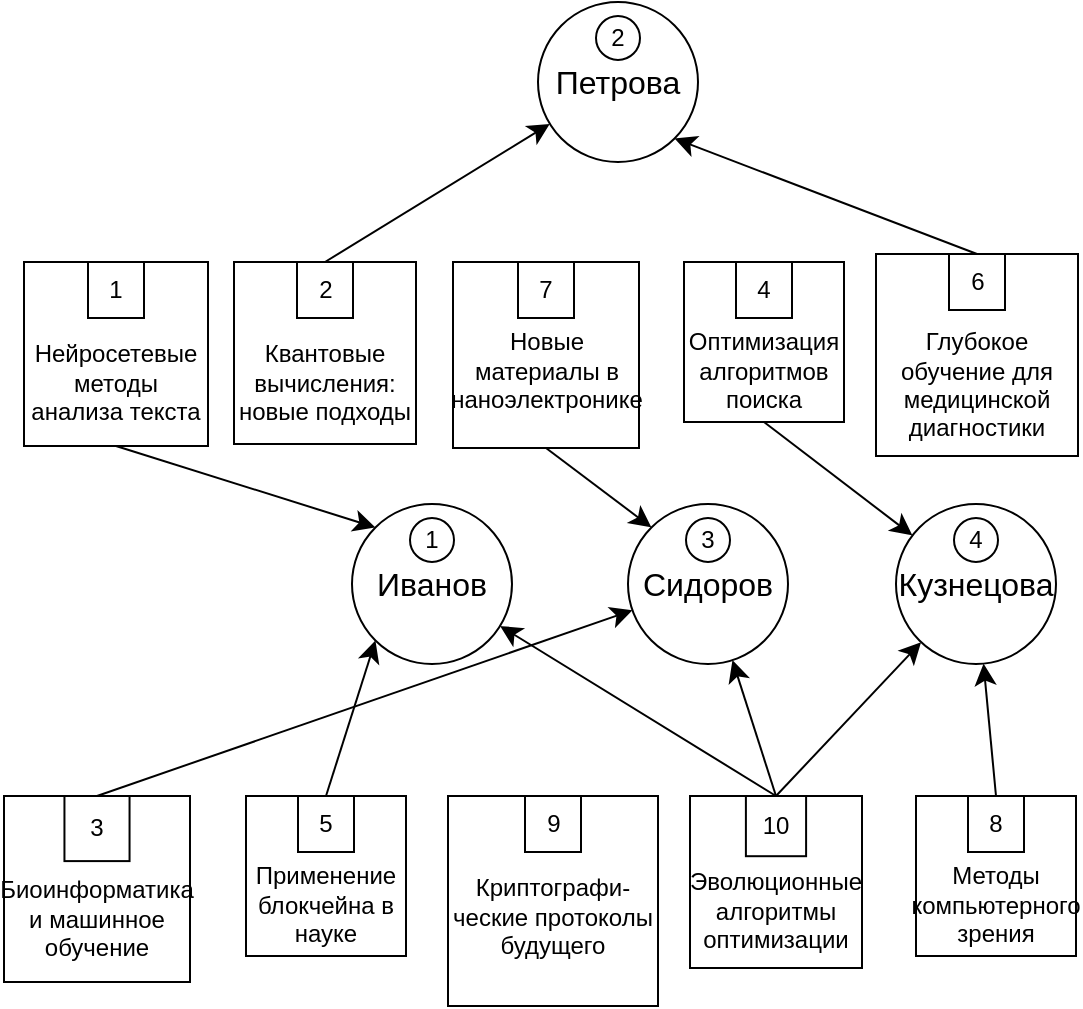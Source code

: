 <mxfile version="26.2.14" pages="3">
  <diagram name="Wrote" id="0EU0CCHNBJAIzUgRniFK">
    <mxGraphModel dx="1251" dy="889" grid="0" gridSize="10" guides="1" tooltips="1" connect="1" arrows="1" fold="1" page="0" pageScale="1" pageWidth="827" pageHeight="1169" math="0" shadow="0">
      <root>
        <mxCell id="0" />
        <mxCell id="1" parent="0" />
        <mxCell id="ZPsQTCp4QK9gF6GEceoo-44" value="" style="group" vertex="1" connectable="0" parent="1">
          <mxGeometry x="417" y="648" width="80" height="80" as="geometry" />
        </mxCell>
        <mxCell id="ZPsQTCp4QK9gF6GEceoo-45" value="&lt;font style=&quot;font-size: 16px;&quot;&gt;Кузнецова&lt;/font&gt;" style="ellipse;whiteSpace=wrap;html=1;aspect=fixed;" vertex="1" parent="ZPsQTCp4QK9gF6GEceoo-44">
          <mxGeometry width="80" height="80" as="geometry" />
        </mxCell>
        <mxCell id="ZPsQTCp4QK9gF6GEceoo-46" value="4" style="ellipse;whiteSpace=wrap;html=1;aspect=fixed;" vertex="1" parent="ZPsQTCp4QK9gF6GEceoo-44">
          <mxGeometry x="29" y="7" width="22" height="22" as="geometry" />
        </mxCell>
        <mxCell id="ZPsQTCp4QK9gF6GEceoo-47" value="" style="group" vertex="1" connectable="0" parent="1">
          <mxGeometry x="283" y="648" width="80" height="80" as="geometry" />
        </mxCell>
        <mxCell id="ZPsQTCp4QK9gF6GEceoo-48" value="&lt;font style=&quot;font-size: 16px;&quot;&gt;Сидоров&lt;/font&gt;" style="ellipse;whiteSpace=wrap;html=1;aspect=fixed;" vertex="1" parent="ZPsQTCp4QK9gF6GEceoo-47">
          <mxGeometry width="80" height="80" as="geometry" />
        </mxCell>
        <mxCell id="ZPsQTCp4QK9gF6GEceoo-49" value="3" style="ellipse;whiteSpace=wrap;html=1;aspect=fixed;" vertex="1" parent="ZPsQTCp4QK9gF6GEceoo-47">
          <mxGeometry x="29" y="7" width="22" height="22" as="geometry" />
        </mxCell>
        <mxCell id="ZPsQTCp4QK9gF6GEceoo-50" value="" style="group" vertex="1" connectable="0" parent="1">
          <mxGeometry x="238" y="397" width="80" height="80" as="geometry" />
        </mxCell>
        <mxCell id="ZPsQTCp4QK9gF6GEceoo-51" value="&lt;font style=&quot;font-size: 16px;&quot;&gt;Петрова&lt;/font&gt;" style="ellipse;whiteSpace=wrap;html=1;aspect=fixed;" vertex="1" parent="ZPsQTCp4QK9gF6GEceoo-50">
          <mxGeometry width="80" height="80" as="geometry" />
        </mxCell>
        <mxCell id="ZPsQTCp4QK9gF6GEceoo-52" value="2" style="ellipse;whiteSpace=wrap;html=1;aspect=fixed;" vertex="1" parent="ZPsQTCp4QK9gF6GEceoo-50">
          <mxGeometry x="29" y="7" width="22" height="22" as="geometry" />
        </mxCell>
        <mxCell id="ZPsQTCp4QK9gF6GEceoo-53" value="" style="group" vertex="1" connectable="0" parent="1">
          <mxGeometry x="145" y="648" width="80" height="80" as="geometry" />
        </mxCell>
        <mxCell id="ZPsQTCp4QK9gF6GEceoo-54" value="&lt;font style=&quot;font-size: 16px;&quot;&gt;Иванов&lt;/font&gt;" style="ellipse;whiteSpace=wrap;html=1;aspect=fixed;" vertex="1" parent="ZPsQTCp4QK9gF6GEceoo-53">
          <mxGeometry width="80" height="80" as="geometry" />
        </mxCell>
        <mxCell id="ZPsQTCp4QK9gF6GEceoo-55" value="1" style="ellipse;whiteSpace=wrap;html=1;aspect=fixed;" vertex="1" parent="ZPsQTCp4QK9gF6GEceoo-53">
          <mxGeometry x="29" y="7" width="22" height="22" as="geometry" />
        </mxCell>
        <mxCell id="0DGwj00J3CWQ7OlcZVlT-1" value="" style="group" vertex="1" connectable="0" parent="1">
          <mxGeometry x="314" y="794" width="86" height="87" as="geometry" />
        </mxCell>
        <mxCell id="0DGwj00J3CWQ7OlcZVlT-2" value="&lt;br&gt;&lt;br&gt;Эволюционные алгоритмы оптимизации" style="whiteSpace=wrap;html=1;aspect=fixed;" vertex="1" parent="0DGwj00J3CWQ7OlcZVlT-1">
          <mxGeometry width="86" height="86" as="geometry" />
        </mxCell>
        <mxCell id="0DGwj00J3CWQ7OlcZVlT-3" value="10" style="whiteSpace=wrap;html=1;aspect=fixed;" vertex="1" parent="0DGwj00J3CWQ7OlcZVlT-1">
          <mxGeometry x="27.95" width="30.1" height="30.1" as="geometry" />
        </mxCell>
        <mxCell id="0DGwj00J3CWQ7OlcZVlT-4" value="" style="group" vertex="1" connectable="0" parent="1">
          <mxGeometry x="218" y="794" width="80" height="105" as="geometry" />
        </mxCell>
        <mxCell id="0DGwj00J3CWQ7OlcZVlT-5" value="&lt;br&gt;Криптографи-ческие протоколы будущего" style="whiteSpace=wrap;html=1;aspect=fixed;" vertex="1" parent="0DGwj00J3CWQ7OlcZVlT-4">
          <mxGeometry x="-25" width="105" height="105" as="geometry" />
        </mxCell>
        <mxCell id="0DGwj00J3CWQ7OlcZVlT-6" value="9" style="whiteSpace=wrap;html=1;aspect=fixed;" vertex="1" parent="0DGwj00J3CWQ7OlcZVlT-4">
          <mxGeometry x="13.5" width="28" height="28" as="geometry" />
        </mxCell>
        <mxCell id="0DGwj00J3CWQ7OlcZVlT-7" value="" style="group" vertex="1" connectable="0" parent="1">
          <mxGeometry x="195.5" y="527" width="93" height="93" as="geometry" />
        </mxCell>
        <mxCell id="0DGwj00J3CWQ7OlcZVlT-8" value="&lt;br&gt;Новые материалы в наноэлектронике" style="whiteSpace=wrap;html=1;aspect=fixed;" vertex="1" parent="0DGwj00J3CWQ7OlcZVlT-7">
          <mxGeometry width="93" height="93" as="geometry" />
        </mxCell>
        <mxCell id="0DGwj00J3CWQ7OlcZVlT-9" value="7" style="whiteSpace=wrap;html=1;aspect=fixed;" vertex="1" parent="0DGwj00J3CWQ7OlcZVlT-7">
          <mxGeometry x="32.5" width="28" height="28" as="geometry" />
        </mxCell>
        <mxCell id="0DGwj00J3CWQ7OlcZVlT-10" value="" style="group" vertex="1" connectable="0" parent="1">
          <mxGeometry x="428" y="523" width="80" height="101" as="geometry" />
        </mxCell>
        <mxCell id="0DGwj00J3CWQ7OlcZVlT-11" value="&lt;br&gt;&lt;br&gt;Глубокое обучение для медицинской диагностики" style="whiteSpace=wrap;html=1;aspect=fixed;" vertex="1" parent="0DGwj00J3CWQ7OlcZVlT-10">
          <mxGeometry x="-21" width="101" height="101" as="geometry" />
        </mxCell>
        <mxCell id="0DGwj00J3CWQ7OlcZVlT-12" value="6" style="whiteSpace=wrap;html=1;aspect=fixed;" vertex="1" parent="0DGwj00J3CWQ7OlcZVlT-10">
          <mxGeometry x="15.5" width="28" height="28" as="geometry" />
        </mxCell>
        <mxCell id="0DGwj00J3CWQ7OlcZVlT-13" value="" style="group" vertex="1" connectable="0" parent="1">
          <mxGeometry x="92" y="794" width="80" height="80" as="geometry" />
        </mxCell>
        <mxCell id="0DGwj00J3CWQ7OlcZVlT-14" value="&lt;br&gt;&lt;br&gt;Применение блокчейна в науке" style="whiteSpace=wrap;html=1;aspect=fixed;" vertex="1" parent="0DGwj00J3CWQ7OlcZVlT-13">
          <mxGeometry width="80" height="80" as="geometry" />
        </mxCell>
        <mxCell id="0DGwj00J3CWQ7OlcZVlT-15" value="5" style="whiteSpace=wrap;html=1;aspect=fixed;" vertex="1" parent="0DGwj00J3CWQ7OlcZVlT-13">
          <mxGeometry x="26" width="28" height="28" as="geometry" />
        </mxCell>
        <mxCell id="0DGwj00J3CWQ7OlcZVlT-16" value="" style="group" vertex="1" connectable="0" parent="1">
          <mxGeometry x="311" y="527" width="80" height="80" as="geometry" />
        </mxCell>
        <mxCell id="0DGwj00J3CWQ7OlcZVlT-17" value="&lt;br&gt;&lt;br&gt;Оптимизация алгоритмов поиска" style="whiteSpace=wrap;html=1;aspect=fixed;" vertex="1" parent="0DGwj00J3CWQ7OlcZVlT-16">
          <mxGeometry width="80" height="80" as="geometry" />
        </mxCell>
        <mxCell id="0DGwj00J3CWQ7OlcZVlT-18" value="4" style="whiteSpace=wrap;html=1;aspect=fixed;" vertex="1" parent="0DGwj00J3CWQ7OlcZVlT-16">
          <mxGeometry x="26" width="28" height="28" as="geometry" />
        </mxCell>
        <mxCell id="0DGwj00J3CWQ7OlcZVlT-19" value="" style="group" vertex="1" connectable="0" parent="1">
          <mxGeometry x="-29" y="794" width="95" height="93" as="geometry" />
        </mxCell>
        <mxCell id="0DGwj00J3CWQ7OlcZVlT-20" value="&lt;br&gt;&lt;br&gt;Биоинформатика и машинное обучение" style="whiteSpace=wrap;html=1;aspect=fixed;" vertex="1" parent="0DGwj00J3CWQ7OlcZVlT-19">
          <mxGeometry width="93" height="93" as="geometry" />
        </mxCell>
        <mxCell id="0DGwj00J3CWQ7OlcZVlT-21" value="3" style="whiteSpace=wrap;html=1;aspect=fixed;" vertex="1" parent="0DGwj00J3CWQ7OlcZVlT-19">
          <mxGeometry x="30.225" width="32.55" height="32.55" as="geometry" />
        </mxCell>
        <mxCell id="0DGwj00J3CWQ7OlcZVlT-22" value="" style="group" vertex="1" connectable="0" parent="1">
          <mxGeometry x="97" y="527" width="80" height="91" as="geometry" />
        </mxCell>
        <mxCell id="0DGwj00J3CWQ7OlcZVlT-23" value="" style="group" vertex="1" connectable="0" parent="0DGwj00J3CWQ7OlcZVlT-22">
          <mxGeometry x="-11" width="91" height="91" as="geometry" />
        </mxCell>
        <mxCell id="0DGwj00J3CWQ7OlcZVlT-24" value="&lt;br&gt;&lt;br&gt;Квантовые вычисления: новые подходы" style="whiteSpace=wrap;html=1;aspect=fixed;" vertex="1" parent="0DGwj00J3CWQ7OlcZVlT-23">
          <mxGeometry width="91" height="91" as="geometry" />
        </mxCell>
        <mxCell id="0DGwj00J3CWQ7OlcZVlT-25" value="2" style="whiteSpace=wrap;html=1;aspect=fixed;" vertex="1" parent="0DGwj00J3CWQ7OlcZVlT-23">
          <mxGeometry x="31.5" width="28" height="28" as="geometry" />
        </mxCell>
        <mxCell id="0DGwj00J3CWQ7OlcZVlT-26" value="" style="group" vertex="1" connectable="0" parent="1">
          <mxGeometry x="-7" y="527" width="80" height="92" as="geometry" />
        </mxCell>
        <mxCell id="0DGwj00J3CWQ7OlcZVlT-27" value="&lt;br&gt;&lt;br&gt;Нейросетевые методы анализа текста" style="whiteSpace=wrap;html=1;aspect=fixed;" vertex="1" parent="0DGwj00J3CWQ7OlcZVlT-26">
          <mxGeometry x="-12" width="92" height="92" as="geometry" />
        </mxCell>
        <mxCell id="0DGwj00J3CWQ7OlcZVlT-28" value="1" style="whiteSpace=wrap;html=1;aspect=fixed;" vertex="1" parent="0DGwj00J3CWQ7OlcZVlT-26">
          <mxGeometry x="20" width="28" height="28" as="geometry" />
        </mxCell>
        <mxCell id="0DGwj00J3CWQ7OlcZVlT-29" value="" style="group" vertex="1" connectable="0" parent="1">
          <mxGeometry x="427" y="794" width="80" height="80" as="geometry" />
        </mxCell>
        <mxCell id="0DGwj00J3CWQ7OlcZVlT-30" value="&lt;br&gt;&lt;br&gt;Методы компьютерного зрения" style="whiteSpace=wrap;html=1;aspect=fixed;" vertex="1" parent="0DGwj00J3CWQ7OlcZVlT-29">
          <mxGeometry width="80" height="80" as="geometry" />
        </mxCell>
        <mxCell id="0DGwj00J3CWQ7OlcZVlT-31" value="8" style="whiteSpace=wrap;html=1;aspect=fixed;" vertex="1" parent="0DGwj00J3CWQ7OlcZVlT-29">
          <mxGeometry x="26" width="28" height="28" as="geometry" />
        </mxCell>
        <mxCell id="0DGwj00J3CWQ7OlcZVlT-32" style="edgeStyle=none;curved=1;rounded=0;orthogonalLoop=1;jettySize=auto;html=1;exitX=0.5;exitY=1;exitDx=0;exitDy=0;entryX=0;entryY=0;entryDx=0;entryDy=0;fontSize=12;startSize=8;endSize=8;" edge="1" parent="1" source="0DGwj00J3CWQ7OlcZVlT-27" target="ZPsQTCp4QK9gF6GEceoo-54">
          <mxGeometry relative="1" as="geometry" />
        </mxCell>
        <mxCell id="0DGwj00J3CWQ7OlcZVlT-33" style="edgeStyle=none;curved=1;rounded=0;orthogonalLoop=1;jettySize=auto;html=1;exitX=0.5;exitY=0;exitDx=0;exitDy=0;entryX=0;entryY=1;entryDx=0;entryDy=0;fontSize=12;startSize=8;endSize=8;" edge="1" parent="1" source="0DGwj00J3CWQ7OlcZVlT-15" target="ZPsQTCp4QK9gF6GEceoo-54">
          <mxGeometry relative="1" as="geometry" />
        </mxCell>
        <mxCell id="0DGwj00J3CWQ7OlcZVlT-34" style="edgeStyle=none;curved=1;rounded=0;orthogonalLoop=1;jettySize=auto;html=1;exitX=0.5;exitY=0;exitDx=0;exitDy=0;fontSize=12;startSize=8;endSize=8;" edge="1" parent="1" source="0DGwj00J3CWQ7OlcZVlT-3" target="ZPsQTCp4QK9gF6GEceoo-54">
          <mxGeometry relative="1" as="geometry" />
        </mxCell>
        <mxCell id="0DGwj00J3CWQ7OlcZVlT-35" style="edgeStyle=none;curved=1;rounded=0;orthogonalLoop=1;jettySize=auto;html=1;exitX=0.5;exitY=0;exitDx=0;exitDy=0;fontSize=12;startSize=8;endSize=8;" edge="1" parent="1" source="0DGwj00J3CWQ7OlcZVlT-25" target="ZPsQTCp4QK9gF6GEceoo-51">
          <mxGeometry relative="1" as="geometry" />
        </mxCell>
        <mxCell id="0DGwj00J3CWQ7OlcZVlT-36" style="edgeStyle=none;curved=1;rounded=0;orthogonalLoop=1;jettySize=auto;html=1;exitX=0.5;exitY=0;exitDx=0;exitDy=0;entryX=1;entryY=1;entryDx=0;entryDy=0;fontSize=12;startSize=8;endSize=8;" edge="1" parent="1" source="0DGwj00J3CWQ7OlcZVlT-12" target="ZPsQTCp4QK9gF6GEceoo-51">
          <mxGeometry relative="1" as="geometry" />
        </mxCell>
        <mxCell id="0DGwj00J3CWQ7OlcZVlT-38" style="edgeStyle=none;curved=1;rounded=0;orthogonalLoop=1;jettySize=auto;html=1;exitX=0.5;exitY=0;exitDx=0;exitDy=0;fontSize=12;startSize=8;endSize=8;" edge="1" parent="1" source="0DGwj00J3CWQ7OlcZVlT-21" target="ZPsQTCp4QK9gF6GEceoo-48">
          <mxGeometry relative="1" as="geometry" />
        </mxCell>
        <mxCell id="0DGwj00J3CWQ7OlcZVlT-39" style="edgeStyle=none;curved=1;rounded=0;orthogonalLoop=1;jettySize=auto;html=1;exitX=0.5;exitY=0;exitDx=0;exitDy=0;fontSize=12;startSize=8;endSize=8;" edge="1" parent="1" source="0DGwj00J3CWQ7OlcZVlT-3" target="ZPsQTCp4QK9gF6GEceoo-48">
          <mxGeometry relative="1" as="geometry" />
        </mxCell>
        <mxCell id="0DGwj00J3CWQ7OlcZVlT-40" style="edgeStyle=none;curved=1;rounded=0;orthogonalLoop=1;jettySize=auto;html=1;exitX=0.5;exitY=1;exitDx=0;exitDy=0;entryX=0;entryY=0;entryDx=0;entryDy=0;fontSize=12;startSize=8;endSize=8;" edge="1" parent="1" source="0DGwj00J3CWQ7OlcZVlT-8" target="ZPsQTCp4QK9gF6GEceoo-48">
          <mxGeometry relative="1" as="geometry" />
        </mxCell>
        <mxCell id="0DGwj00J3CWQ7OlcZVlT-41" style="edgeStyle=none;curved=1;rounded=0;orthogonalLoop=1;jettySize=auto;html=1;exitX=0.5;exitY=1;exitDx=0;exitDy=0;fontSize=12;startSize=8;endSize=8;" edge="1" parent="1" source="0DGwj00J3CWQ7OlcZVlT-17" target="ZPsQTCp4QK9gF6GEceoo-45">
          <mxGeometry relative="1" as="geometry" />
        </mxCell>
        <mxCell id="0DGwj00J3CWQ7OlcZVlT-42" style="edgeStyle=none;curved=1;rounded=0;orthogonalLoop=1;jettySize=auto;html=1;exitX=0.5;exitY=0;exitDx=0;exitDy=0;fontSize=12;startSize=8;endSize=8;" edge="1" parent="1" source="0DGwj00J3CWQ7OlcZVlT-3" target="ZPsQTCp4QK9gF6GEceoo-45">
          <mxGeometry relative="1" as="geometry" />
        </mxCell>
        <mxCell id="0DGwj00J3CWQ7OlcZVlT-43" style="edgeStyle=none;curved=1;rounded=0;orthogonalLoop=1;jettySize=auto;html=1;exitX=0.5;exitY=0;exitDx=0;exitDy=0;fontSize=12;startSize=8;endSize=8;" edge="1" parent="1" source="0DGwj00J3CWQ7OlcZVlT-31" target="ZPsQTCp4QK9gF6GEceoo-45">
          <mxGeometry relative="1" as="geometry" />
        </mxCell>
      </root>
    </mxGraphModel>
  </diagram>
  <diagram id="g6es7PysYgPFAmSFlAnQ" name="Cited">
    <mxGraphModel dx="1101" dy="332" grid="0" gridSize="10" guides="1" tooltips="1" connect="1" arrows="1" fold="1" page="0" pageScale="1" pageWidth="827" pageHeight="1169" math="0" shadow="0">
      <root>
        <mxCell id="0" />
        <mxCell id="1" parent="0" />
        <mxCell id="t34tyn_oLyec4FHEMxcv-1" value="" style="group" vertex="1" connectable="0" parent="1">
          <mxGeometry x="128" y="996" width="86" height="87" as="geometry" />
        </mxCell>
        <mxCell id="t34tyn_oLyec4FHEMxcv-2" value="&lt;br&gt;&lt;br&gt;Эволюционные алгоритмы оптимизации" style="whiteSpace=wrap;html=1;aspect=fixed;" vertex="1" parent="t34tyn_oLyec4FHEMxcv-1">
          <mxGeometry width="86" height="86" as="geometry" />
        </mxCell>
        <mxCell id="t34tyn_oLyec4FHEMxcv-3" value="10" style="whiteSpace=wrap;html=1;aspect=fixed;" vertex="1" parent="t34tyn_oLyec4FHEMxcv-1">
          <mxGeometry x="27.95" width="30.1" height="30.1" as="geometry" />
        </mxCell>
        <mxCell id="t34tyn_oLyec4FHEMxcv-4" value="" style="group" vertex="1" connectable="0" parent="1">
          <mxGeometry x="234" y="767" width="80" height="105" as="geometry" />
        </mxCell>
        <mxCell id="t34tyn_oLyec4FHEMxcv-5" value="&lt;br&gt;Криптографи-ческие протоколы будущего" style="whiteSpace=wrap;html=1;aspect=fixed;" vertex="1" parent="t34tyn_oLyec4FHEMxcv-4">
          <mxGeometry x="-25" width="105" height="105" as="geometry" />
        </mxCell>
        <mxCell id="t34tyn_oLyec4FHEMxcv-6" value="9" style="whiteSpace=wrap;html=1;aspect=fixed;" vertex="1" parent="t34tyn_oLyec4FHEMxcv-4">
          <mxGeometry x="13.5" width="28" height="28" as="geometry" />
        </mxCell>
        <mxCell id="t34tyn_oLyec4FHEMxcv-7" value="" style="group" vertex="1" connectable="0" parent="1">
          <mxGeometry x="231" y="996" width="93" height="93" as="geometry" />
        </mxCell>
        <mxCell id="t34tyn_oLyec4FHEMxcv-8" value="&lt;br&gt;Новые материалы в наноэлектронике" style="whiteSpace=wrap;html=1;aspect=fixed;" vertex="1" parent="t34tyn_oLyec4FHEMxcv-7">
          <mxGeometry width="93" height="93" as="geometry" />
        </mxCell>
        <mxCell id="t34tyn_oLyec4FHEMxcv-9" value="7" style="whiteSpace=wrap;html=1;aspect=fixed;" vertex="1" parent="t34tyn_oLyec4FHEMxcv-7">
          <mxGeometry x="32.5" width="28" height="28" as="geometry" />
        </mxCell>
        <mxCell id="t34tyn_oLyec4FHEMxcv-10" value="" style="group" vertex="1" connectable="0" parent="1">
          <mxGeometry x="-120" y="762" width="80" height="101" as="geometry" />
        </mxCell>
        <mxCell id="t34tyn_oLyec4FHEMxcv-11" value="&lt;br&gt;&lt;br&gt;Глубокое обучение для медицинской диагностики" style="whiteSpace=wrap;html=1;aspect=fixed;" vertex="1" parent="t34tyn_oLyec4FHEMxcv-10">
          <mxGeometry x="-21" width="101" height="101" as="geometry" />
        </mxCell>
        <mxCell id="t34tyn_oLyec4FHEMxcv-12" value="6" style="whiteSpace=wrap;html=1;aspect=fixed;" vertex="1" parent="t34tyn_oLyec4FHEMxcv-10">
          <mxGeometry x="15.5" width="28" height="28" as="geometry" />
        </mxCell>
        <mxCell id="t34tyn_oLyec4FHEMxcv-13" value="" style="group" vertex="1" connectable="0" parent="1">
          <mxGeometry x="348" y="996" width="80" height="80" as="geometry" />
        </mxCell>
        <mxCell id="t34tyn_oLyec4FHEMxcv-14" value="&lt;br&gt;&lt;br&gt;Применение блокчейна в науке" style="whiteSpace=wrap;html=1;aspect=fixed;" vertex="1" parent="t34tyn_oLyec4FHEMxcv-13">
          <mxGeometry width="80" height="80" as="geometry" />
        </mxCell>
        <mxCell id="t34tyn_oLyec4FHEMxcv-15" value="5" style="whiteSpace=wrap;html=1;aspect=fixed;" vertex="1" parent="t34tyn_oLyec4FHEMxcv-13">
          <mxGeometry x="26" width="28" height="28" as="geometry" />
        </mxCell>
        <mxCell id="t34tyn_oLyec4FHEMxcv-16" value="" style="group" vertex="1" connectable="0" parent="1">
          <mxGeometry x="328" y="767" width="80" height="80" as="geometry" />
        </mxCell>
        <mxCell id="t34tyn_oLyec4FHEMxcv-17" value="&lt;br&gt;&lt;br&gt;Оптимизация алгоритмов поиска" style="whiteSpace=wrap;html=1;aspect=fixed;" vertex="1" parent="t34tyn_oLyec4FHEMxcv-16">
          <mxGeometry width="80" height="80" as="geometry" />
        </mxCell>
        <mxCell id="t34tyn_oLyec4FHEMxcv-18" value="4" style="whiteSpace=wrap;html=1;aspect=fixed;" vertex="1" parent="t34tyn_oLyec4FHEMxcv-16">
          <mxGeometry x="26" width="28" height="28" as="geometry" />
        </mxCell>
        <mxCell id="t34tyn_oLyec4FHEMxcv-19" value="" style="group" vertex="1" connectable="0" parent="1">
          <mxGeometry x="-11" y="993" width="95" height="93" as="geometry" />
        </mxCell>
        <mxCell id="t34tyn_oLyec4FHEMxcv-20" value="&lt;br&gt;&lt;br&gt;Биоинформатика и машинное обучение" style="whiteSpace=wrap;html=1;aspect=fixed;" vertex="1" parent="t34tyn_oLyec4FHEMxcv-19">
          <mxGeometry width="93" height="93" as="geometry" />
        </mxCell>
        <mxCell id="t34tyn_oLyec4FHEMxcv-21" value="3" style="whiteSpace=wrap;html=1;aspect=fixed;" vertex="1" parent="t34tyn_oLyec4FHEMxcv-19">
          <mxGeometry x="30.225" width="32.55" height="32.55" as="geometry" />
        </mxCell>
        <mxCell id="t34tyn_oLyec4FHEMxcv-22" value="" style="group" vertex="1" connectable="0" parent="1">
          <mxGeometry x="114" y="767" width="80" height="91" as="geometry" />
        </mxCell>
        <mxCell id="t34tyn_oLyec4FHEMxcv-31" value="" style="group" vertex="1" connectable="0" parent="t34tyn_oLyec4FHEMxcv-22">
          <mxGeometry x="-11" width="91" height="91" as="geometry" />
        </mxCell>
        <mxCell id="t34tyn_oLyec4FHEMxcv-23" value="&lt;br&gt;&lt;br&gt;Квантовые вычисления: новые подходы" style="whiteSpace=wrap;html=1;aspect=fixed;" vertex="1" parent="t34tyn_oLyec4FHEMxcv-31">
          <mxGeometry width="91" height="91" as="geometry" />
        </mxCell>
        <mxCell id="t34tyn_oLyec4FHEMxcv-24" value="2" style="whiteSpace=wrap;html=1;aspect=fixed;" vertex="1" parent="t34tyn_oLyec4FHEMxcv-31">
          <mxGeometry x="31.5" width="28" height="28" as="geometry" />
        </mxCell>
        <mxCell id="t34tyn_oLyec4FHEMxcv-25" value="" style="group" vertex="1" connectable="0" parent="1">
          <mxGeometry x="10" y="767" width="80" height="92" as="geometry" />
        </mxCell>
        <mxCell id="t34tyn_oLyec4FHEMxcv-26" value="&lt;br&gt;&lt;br&gt;Нейросетевые методы анализа текста" style="whiteSpace=wrap;html=1;aspect=fixed;" vertex="1" parent="t34tyn_oLyec4FHEMxcv-25">
          <mxGeometry x="-12" width="92" height="92" as="geometry" />
        </mxCell>
        <mxCell id="t34tyn_oLyec4FHEMxcv-27" value="1" style="whiteSpace=wrap;html=1;aspect=fixed;" vertex="1" parent="t34tyn_oLyec4FHEMxcv-25">
          <mxGeometry x="20" width="28" height="28" as="geometry" />
        </mxCell>
        <mxCell id="t34tyn_oLyec4FHEMxcv-28" value="" style="group" vertex="1" connectable="0" parent="1">
          <mxGeometry x="-135" y="996" width="80" height="80" as="geometry" />
        </mxCell>
        <mxCell id="t34tyn_oLyec4FHEMxcv-29" value="&lt;br&gt;&lt;br&gt;Методы компьютерного зрения" style="whiteSpace=wrap;html=1;aspect=fixed;" vertex="1" parent="t34tyn_oLyec4FHEMxcv-28">
          <mxGeometry width="80" height="80" as="geometry" />
        </mxCell>
        <mxCell id="t34tyn_oLyec4FHEMxcv-30" value="8" style="whiteSpace=wrap;html=1;aspect=fixed;" vertex="1" parent="t34tyn_oLyec4FHEMxcv-28">
          <mxGeometry x="26" width="28" height="28" as="geometry" />
        </mxCell>
        <mxCell id="IHGlk7Rpn_GSo8gygJQb-1" style="edgeStyle=none;curved=1;rounded=0;orthogonalLoop=1;jettySize=auto;html=1;exitX=0.5;exitY=1;exitDx=0;exitDy=0;fontSize=12;startSize=8;endSize=8;" edge="1" parent="1" source="t34tyn_oLyec4FHEMxcv-26" target="t34tyn_oLyec4FHEMxcv-21">
          <mxGeometry relative="1" as="geometry" />
        </mxCell>
        <mxCell id="IHGlk7Rpn_GSo8gygJQb-2" style="edgeStyle=none;curved=1;rounded=0;orthogonalLoop=1;jettySize=auto;html=1;exitX=0.5;exitY=1;exitDx=0;exitDy=0;entryX=0.5;entryY=0;entryDx=0;entryDy=0;fontSize=12;startSize=8;endSize=8;" edge="1" parent="1" source="t34tyn_oLyec4FHEMxcv-26" target="t34tyn_oLyec4FHEMxcv-9">
          <mxGeometry relative="1" as="geometry" />
        </mxCell>
        <mxCell id="IHGlk7Rpn_GSo8gygJQb-3" style="edgeStyle=none;curved=1;rounded=0;orthogonalLoop=1;jettySize=auto;html=1;exitX=0.5;exitY=1;exitDx=0;exitDy=0;entryX=0.5;entryY=0;entryDx=0;entryDy=0;fontSize=12;startSize=8;endSize=8;" edge="1" parent="1" source="t34tyn_oLyec4FHEMxcv-23" target="t34tyn_oLyec4FHEMxcv-3">
          <mxGeometry relative="1" as="geometry" />
        </mxCell>
        <mxCell id="IHGlk7Rpn_GSo8gygJQb-5" style="edgeStyle=none;curved=1;rounded=0;orthogonalLoop=1;jettySize=auto;html=1;exitX=1;exitY=0.5;exitDx=0;exitDy=0;fontSize=12;startSize=8;endSize=8;" edge="1" parent="1" source="t34tyn_oLyec4FHEMxcv-20" target="t34tyn_oLyec4FHEMxcv-2">
          <mxGeometry relative="1" as="geometry" />
        </mxCell>
        <mxCell id="IHGlk7Rpn_GSo8gygJQb-6" style="edgeStyle=none;curved=1;rounded=0;orthogonalLoop=1;jettySize=auto;html=1;exitX=0.5;exitY=0;exitDx=0;exitDy=0;entryX=0.75;entryY=1;entryDx=0;entryDy=0;fontSize=12;startSize=8;endSize=8;" edge="1" parent="1" source="t34tyn_oLyec4FHEMxcv-15" target="t34tyn_oLyec4FHEMxcv-26">
          <mxGeometry relative="1" as="geometry" />
        </mxCell>
        <mxCell id="IHGlk7Rpn_GSo8gygJQb-7" style="edgeStyle=none;curved=1;rounded=0;orthogonalLoop=1;jettySize=auto;html=1;exitX=0.5;exitY=0;exitDx=0;exitDy=0;entryX=0.5;entryY=1;entryDx=0;entryDy=0;fontSize=12;startSize=8;endSize=8;" edge="1" parent="1" source="t34tyn_oLyec4FHEMxcv-15" target="t34tyn_oLyec4FHEMxcv-17">
          <mxGeometry relative="1" as="geometry" />
        </mxCell>
        <mxCell id="IHGlk7Rpn_GSo8gygJQb-8" style="edgeStyle=none;curved=1;rounded=0;orthogonalLoop=1;jettySize=auto;html=1;exitX=1;exitY=0.5;exitDx=0;exitDy=0;entryX=0;entryY=0.5;entryDx=0;entryDy=0;fontSize=12;startSize=8;endSize=8;" edge="1" parent="1" source="t34tyn_oLyec4FHEMxcv-11" target="t34tyn_oLyec4FHEMxcv-26">
          <mxGeometry relative="1" as="geometry" />
        </mxCell>
        <mxCell id="IHGlk7Rpn_GSo8gygJQb-9" style="edgeStyle=none;curved=1;rounded=0;orthogonalLoop=1;jettySize=auto;html=1;exitX=0.5;exitY=1;exitDx=0;exitDy=0;fontSize=12;startSize=8;endSize=8;" edge="1" parent="1" source="t34tyn_oLyec4FHEMxcv-11" target="t34tyn_oLyec4FHEMxcv-20">
          <mxGeometry relative="1" as="geometry" />
        </mxCell>
        <mxCell id="IHGlk7Rpn_GSo8gygJQb-10" style="edgeStyle=none;curved=1;rounded=0;orthogonalLoop=1;jettySize=auto;html=1;exitX=0.5;exitY=0;exitDx=0;exitDy=0;entryX=0.75;entryY=1;entryDx=0;entryDy=0;fontSize=12;startSize=8;endSize=8;" edge="1" parent="1" source="t34tyn_oLyec4FHEMxcv-3" target="t34tyn_oLyec4FHEMxcv-11">
          <mxGeometry relative="1" as="geometry" />
        </mxCell>
      </root>
    </mxGraphModel>
  </diagram>
  <diagram id="78ewIw7SUR-XCS5PGZRF" name="RelatedTo">
    <mxGraphModel dx="1681" dy="222" grid="0" gridSize="10" guides="1" tooltips="1" connect="1" arrows="1" fold="1" page="0" pageScale="1" pageWidth="827" pageHeight="1169" math="0" shadow="0">
      <root>
        <mxCell id="0" />
        <mxCell id="1" parent="0" />
        <mxCell id="Q3QrQvxMctvvHFz16pfz-1" value="" style="group" parent="1" vertex="1" connectable="0">
          <mxGeometry x="298" y="921" width="120" height="80" as="geometry" />
        </mxCell>
        <mxCell id="Q3QrQvxMctvvHFz16pfz-2" value="&lt;br&gt;Медицинская информатика" style="shape=hexagon;perimeter=hexagonPerimeter2;whiteSpace=wrap;html=1;fixedSize=1;" parent="Q3QrQvxMctvvHFz16pfz-1" vertex="1">
          <mxGeometry width="120" height="80" as="geometry" />
        </mxCell>
        <mxCell id="Q3QrQvxMctvvHFz16pfz-3" value="10" style="ellipse;whiteSpace=wrap;html=1;aspect=fixed;" parent="Q3QrQvxMctvvHFz16pfz-1" vertex="1">
          <mxGeometry x="43" width="34" height="34" as="geometry" />
        </mxCell>
        <mxCell id="Q3QrQvxMctvvHFz16pfz-4" value="" style="group" parent="1" vertex="1" connectable="0">
          <mxGeometry x="297" y="812" width="120" height="80" as="geometry" />
        </mxCell>
        <mxCell id="Q3QrQvxMctvvHFz16pfz-5" value="&lt;br&gt;Обработка текста" style="shape=hexagon;perimeter=hexagonPerimeter2;whiteSpace=wrap;html=1;fixedSize=1;" parent="Q3QrQvxMctvvHFz16pfz-4" vertex="1">
          <mxGeometry width="120" height="80" as="geometry" />
        </mxCell>
        <mxCell id="Q3QrQvxMctvvHFz16pfz-6" value="9" style="ellipse;whiteSpace=wrap;html=1;aspect=fixed;" parent="Q3QrQvxMctvvHFz16pfz-4" vertex="1">
          <mxGeometry x="43" width="34" height="34" as="geometry" />
        </mxCell>
        <mxCell id="Q3QrQvxMctvvHFz16pfz-7" value="" style="group" parent="1" vertex="1" connectable="0">
          <mxGeometry x="298" y="704" width="120" height="80" as="geometry" />
        </mxCell>
        <mxCell id="Q3QrQvxMctvvHFz16pfz-8" value="&lt;br&gt;Распределение системы" style="shape=hexagon;perimeter=hexagonPerimeter2;whiteSpace=wrap;html=1;fixedSize=1;" parent="Q3QrQvxMctvvHFz16pfz-7" vertex="1">
          <mxGeometry width="120" height="80" as="geometry" />
        </mxCell>
        <mxCell id="Q3QrQvxMctvvHFz16pfz-9" value="8" style="ellipse;whiteSpace=wrap;html=1;aspect=fixed;" parent="Q3QrQvxMctvvHFz16pfz-7" vertex="1">
          <mxGeometry x="43" width="34" height="34" as="geometry" />
        </mxCell>
        <mxCell id="Q3QrQvxMctvvHFz16pfz-10" value="" style="group" parent="1" vertex="1" connectable="0">
          <mxGeometry x="298" y="593" width="120" height="80" as="geometry" />
        </mxCell>
        <mxCell id="Q3QrQvxMctvvHFz16pfz-11" value="&lt;br&gt;Большие данные" style="shape=hexagon;perimeter=hexagonPerimeter2;whiteSpace=wrap;html=1;fixedSize=1;" parent="Q3QrQvxMctvvHFz16pfz-10" vertex="1">
          <mxGeometry width="120" height="80" as="geometry" />
        </mxCell>
        <mxCell id="Q3QrQvxMctvvHFz16pfz-12" value="7" style="ellipse;whiteSpace=wrap;html=1;aspect=fixed;" parent="Q3QrQvxMctvvHFz16pfz-10" vertex="1">
          <mxGeometry x="43" width="34" height="34" as="geometry" />
        </mxCell>
        <mxCell id="Q3QrQvxMctvvHFz16pfz-13" value="" style="group" parent="1" vertex="1" connectable="0">
          <mxGeometry x="298" y="477" width="120" height="80" as="geometry" />
        </mxCell>
        <mxCell id="Q3QrQvxMctvvHFz16pfz-14" value="&lt;br&gt;Компьютерное зрение" style="shape=hexagon;perimeter=hexagonPerimeter2;whiteSpace=wrap;html=1;fixedSize=1;" parent="Q3QrQvxMctvvHFz16pfz-13" vertex="1">
          <mxGeometry width="120" height="80" as="geometry" />
        </mxCell>
        <mxCell id="Q3QrQvxMctvvHFz16pfz-15" value="6" style="ellipse;whiteSpace=wrap;html=1;aspect=fixed;" parent="Q3QrQvxMctvvHFz16pfz-13" vertex="1">
          <mxGeometry x="43" width="34" height="34" as="geometry" />
        </mxCell>
        <mxCell id="Q3QrQvxMctvvHFz16pfz-16" value="" style="group" parent="1" vertex="1" connectable="0">
          <mxGeometry x="-182" y="921" width="120" height="80" as="geometry" />
        </mxCell>
        <mxCell id="Q3QrQvxMctvvHFz16pfz-17" value="&lt;br&gt;Нанотехнологии" style="shape=hexagon;perimeter=hexagonPerimeter2;whiteSpace=wrap;html=1;fixedSize=1;" parent="Q3QrQvxMctvvHFz16pfz-16" vertex="1">
          <mxGeometry width="120" height="80" as="geometry" />
        </mxCell>
        <mxCell id="Q3QrQvxMctvvHFz16pfz-18" value="5" style="ellipse;whiteSpace=wrap;html=1;aspect=fixed;" parent="Q3QrQvxMctvvHFz16pfz-16" vertex="1">
          <mxGeometry x="43" width="34" height="34" as="geometry" />
        </mxCell>
        <mxCell id="Q3QrQvxMctvvHFz16pfz-19" value="" style="group" parent="1" vertex="1" connectable="0">
          <mxGeometry x="-183" y="812" width="120" height="80" as="geometry" />
        </mxCell>
        <mxCell id="Q3QrQvxMctvvHFz16pfz-20" value="&lt;br&gt;Криптография" style="shape=hexagon;perimeter=hexagonPerimeter2;whiteSpace=wrap;html=1;fixedSize=1;" parent="Q3QrQvxMctvvHFz16pfz-19" vertex="1">
          <mxGeometry width="120" height="80" as="geometry" />
        </mxCell>
        <mxCell id="Q3QrQvxMctvvHFz16pfz-21" value="4" style="ellipse;whiteSpace=wrap;html=1;aspect=fixed;" parent="Q3QrQvxMctvvHFz16pfz-19" vertex="1">
          <mxGeometry x="43" width="34" height="34" as="geometry" />
        </mxCell>
        <mxCell id="Q3QrQvxMctvvHFz16pfz-22" value="" style="group" parent="1" vertex="1" connectable="0">
          <mxGeometry x="-182" y="704" width="120" height="80" as="geometry" />
        </mxCell>
        <mxCell id="Q3QrQvxMctvvHFz16pfz-23" value="&lt;br&gt;Биоинформатика" style="shape=hexagon;perimeter=hexagonPerimeter2;whiteSpace=wrap;html=1;fixedSize=1;" parent="Q3QrQvxMctvvHFz16pfz-22" vertex="1">
          <mxGeometry width="120" height="80" as="geometry" />
        </mxCell>
        <mxCell id="Q3QrQvxMctvvHFz16pfz-24" value="3" style="ellipse;whiteSpace=wrap;html=1;aspect=fixed;" parent="Q3QrQvxMctvvHFz16pfz-22" vertex="1">
          <mxGeometry x="43" width="34" height="34" as="geometry" />
        </mxCell>
        <mxCell id="Q3QrQvxMctvvHFz16pfz-25" value="" style="group" parent="1" vertex="1" connectable="0">
          <mxGeometry x="-182" y="488" width="120" height="80" as="geometry" />
        </mxCell>
        <mxCell id="Q3QrQvxMctvvHFz16pfz-26" value="&lt;br&gt;&lt;br&gt;Искусственный&lt;br&gt;интеллект" style="shape=hexagon;perimeter=hexagonPerimeter2;whiteSpace=wrap;html=1;fixedSize=1;" parent="Q3QrQvxMctvvHFz16pfz-25" vertex="1">
          <mxGeometry width="120" height="80" as="geometry" />
        </mxCell>
        <mxCell id="Q3QrQvxMctvvHFz16pfz-27" value="1" style="ellipse;whiteSpace=wrap;html=1;aspect=fixed;" parent="Q3QrQvxMctvvHFz16pfz-25" vertex="1">
          <mxGeometry x="43" width="34" height="34" as="geometry" />
        </mxCell>
        <mxCell id="Q3QrQvxMctvvHFz16pfz-28" value="" style="group" parent="1" vertex="1" connectable="0">
          <mxGeometry x="-183" y="600" width="120" height="80" as="geometry" />
        </mxCell>
        <mxCell id="Q3QrQvxMctvvHFz16pfz-29" value="&lt;br&gt;&lt;br&gt;Квантовые вычисления" style="shape=hexagon;perimeter=hexagonPerimeter2;whiteSpace=wrap;html=1;fixedSize=1;" parent="Q3QrQvxMctvvHFz16pfz-28" vertex="1">
          <mxGeometry width="120" height="80" as="geometry" />
        </mxCell>
        <mxCell id="Q3QrQvxMctvvHFz16pfz-30" value="2" style="ellipse;whiteSpace=wrap;html=1;aspect=fixed;" parent="Q3QrQvxMctvvHFz16pfz-28" vertex="1">
          <mxGeometry x="43" width="34" height="34" as="geometry" />
        </mxCell>
        <mxCell id="qq3IPxGlQp499UbSHuNr-13" value="" style="group" parent="1" vertex="1" connectable="0">
          <mxGeometry x="77" y="928" width="80" height="80" as="geometry" />
        </mxCell>
        <mxCell id="qq3IPxGlQp499UbSHuNr-14" value="&lt;br&gt;&lt;br&gt;Применение блокчейна в науке" style="whiteSpace=wrap;html=1;aspect=fixed;" parent="qq3IPxGlQp499UbSHuNr-13" vertex="1">
          <mxGeometry width="80" height="80" as="geometry" />
        </mxCell>
        <mxCell id="qq3IPxGlQp499UbSHuNr-15" value="5" style="whiteSpace=wrap;html=1;aspect=fixed;" parent="qq3IPxGlQp499UbSHuNr-13" vertex="1">
          <mxGeometry x="26" width="28" height="28" as="geometry" />
        </mxCell>
        <mxCell id="qq3IPxGlQp499UbSHuNr-19" value="" style="group" parent="1" vertex="1" connectable="0">
          <mxGeometry x="72.5" y="702" width="95" height="93" as="geometry" />
        </mxCell>
        <mxCell id="qq3IPxGlQp499UbSHuNr-20" value="&lt;br&gt;&lt;br&gt;Биоинформатика и машинное обучение" style="whiteSpace=wrap;html=1;aspect=fixed;" parent="qq3IPxGlQp499UbSHuNr-19" vertex="1">
          <mxGeometry width="93" height="93" as="geometry" />
        </mxCell>
        <mxCell id="qq3IPxGlQp499UbSHuNr-21" value="3" style="whiteSpace=wrap;html=1;aspect=fixed;" parent="qq3IPxGlQp499UbSHuNr-19" vertex="1">
          <mxGeometry x="30.225" width="32.55" height="32.55" as="geometry" />
        </mxCell>
        <mxCell id="qq3IPxGlQp499UbSHuNr-22" value="" style="group" parent="1" vertex="1" connectable="0">
          <mxGeometry x="83" y="589" width="80" height="91" as="geometry" />
        </mxCell>
        <mxCell id="qq3IPxGlQp499UbSHuNr-23" value="" style="group" parent="qq3IPxGlQp499UbSHuNr-22" vertex="1" connectable="0">
          <mxGeometry x="-11" width="91" height="91" as="geometry" />
        </mxCell>
        <mxCell id="qq3IPxGlQp499UbSHuNr-24" value="&lt;br&gt;&lt;br&gt;Квантовые вычисления: новые подходы" style="whiteSpace=wrap;html=1;aspect=fixed;" parent="qq3IPxGlQp499UbSHuNr-23" vertex="1">
          <mxGeometry width="91" height="91" as="geometry" />
        </mxCell>
        <mxCell id="qq3IPxGlQp499UbSHuNr-25" value="2" style="whiteSpace=wrap;html=1;aspect=fixed;" parent="qq3IPxGlQp499UbSHuNr-23" vertex="1">
          <mxGeometry x="31.5" width="28" height="28" as="geometry" />
        </mxCell>
        <mxCell id="qq3IPxGlQp499UbSHuNr-26" value="" style="group" parent="1" vertex="1" connectable="0">
          <mxGeometry x="83" y="818" width="80" height="92" as="geometry" />
        </mxCell>
        <mxCell id="qq3IPxGlQp499UbSHuNr-27" value="&lt;br&gt;&lt;br&gt;Нейросетевые методы анализа текста" style="whiteSpace=wrap;html=1;aspect=fixed;" parent="qq3IPxGlQp499UbSHuNr-26" vertex="1">
          <mxGeometry x="-12" width="92" height="92" as="geometry" />
        </mxCell>
        <mxCell id="qq3IPxGlQp499UbSHuNr-28" value="1" style="whiteSpace=wrap;html=1;aspect=fixed;" parent="qq3IPxGlQp499UbSHuNr-26" vertex="1">
          <mxGeometry x="20" width="28" height="28" as="geometry" />
        </mxCell>
        <mxCell id="qq3IPxGlQp499UbSHuNr-32" style="edgeStyle=none;curved=1;rounded=0;orthogonalLoop=1;jettySize=auto;html=1;exitX=1;exitY=0.75;exitDx=0;exitDy=0;entryX=0;entryY=0.5;entryDx=0;entryDy=0;fontSize=12;startSize=8;endSize=8;startArrow=classic;startFill=0;endArrow=none;" parent="1" source="Q3QrQvxMctvvHFz16pfz-26" target="qq3IPxGlQp499UbSHuNr-27" edge="1">
          <mxGeometry relative="1" as="geometry" />
        </mxCell>
        <mxCell id="qq3IPxGlQp499UbSHuNr-33" style="edgeStyle=none;curved=1;rounded=0;orthogonalLoop=1;jettySize=auto;html=1;exitX=1;exitY=0.5;exitDx=0;exitDy=0;entryX=0;entryY=0.25;entryDx=0;entryDy=0;fontSize=12;startSize=8;endSize=8;" parent="1" source="qq3IPxGlQp499UbSHuNr-27" target="Q3QrQvxMctvvHFz16pfz-5" edge="1">
          <mxGeometry relative="1" as="geometry" />
        </mxCell>
        <mxCell id="qq3IPxGlQp499UbSHuNr-34" style="edgeStyle=none;curved=1;rounded=0;orthogonalLoop=1;jettySize=auto;html=1;exitX=0;exitY=0.5;exitDx=0;exitDy=0;fontSize=12;startSize=8;endSize=8;" parent="1" source="qq3IPxGlQp499UbSHuNr-24" target="Q3QrQvxMctvvHFz16pfz-29" edge="1">
          <mxGeometry relative="1" as="geometry" />
        </mxCell>
        <mxCell id="qq3IPxGlQp499UbSHuNr-35" style="edgeStyle=none;curved=1;rounded=0;orthogonalLoop=1;jettySize=auto;html=1;exitX=0;exitY=0.5;exitDx=0;exitDy=0;entryX=1;entryY=0.5;entryDx=0;entryDy=0;fontSize=12;startSize=8;endSize=8;" parent="1" source="qq3IPxGlQp499UbSHuNr-20" target="Q3QrQvxMctvvHFz16pfz-23" edge="1">
          <mxGeometry relative="1" as="geometry" />
        </mxCell>
        <mxCell id="qq3IPxGlQp499UbSHuNr-36" style="edgeStyle=none;curved=1;rounded=0;orthogonalLoop=1;jettySize=auto;html=1;exitX=0;exitY=0.5;exitDx=0;exitDy=0;entryX=1;entryY=0.75;entryDx=0;entryDy=0;fontSize=12;startSize=8;endSize=8;" parent="1" source="qq3IPxGlQp499UbSHuNr-20" target="Q3QrQvxMctvvHFz16pfz-26" edge="1">
          <mxGeometry relative="1" as="geometry" />
        </mxCell>
        <mxCell id="qq3IPxGlQp499UbSHuNr-37" style="edgeStyle=none;curved=1;rounded=0;orthogonalLoop=1;jettySize=auto;html=1;exitX=0;exitY=0.5;exitDx=0;exitDy=0;entryX=1;entryY=0.75;entryDx=0;entryDy=0;fontSize=12;startSize=8;endSize=8;" parent="1" source="qq3IPxGlQp499UbSHuNr-14" target="Q3QrQvxMctvvHFz16pfz-20" edge="1">
          <mxGeometry relative="1" as="geometry" />
        </mxCell>
        <mxCell id="qq3IPxGlQp499UbSHuNr-38" style="edgeStyle=none;curved=1;rounded=0;orthogonalLoop=1;jettySize=auto;html=1;exitX=1;exitY=0.5;exitDx=0;exitDy=0;entryX=0;entryY=0.75;entryDx=0;entryDy=0;fontSize=12;startSize=8;endSize=8;" parent="1" source="qq3IPxGlQp499UbSHuNr-14" target="Q3QrQvxMctvvHFz16pfz-8" edge="1">
          <mxGeometry relative="1" as="geometry" />
        </mxCell>
      </root>
    </mxGraphModel>
  </diagram>
</mxfile>
